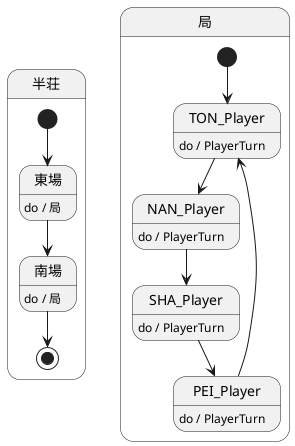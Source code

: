 @startuml{状態遷移図game.png}

' --> 下
' -> 右

state 半荘{
  [*] --> 東場
  東場 --> 南場
  南場 --> [*]

  東場 : do / 局
  南場 : do / 局
}

state 局{
  [*] --> TON_Player
  TON_Player --> NAN_Player
  NAN_Player --> SHA_Player
  SHA_Player --> PEI_Player
  PEI_Player --> TON_Player  

  TON_Player : do / PlayerTurn
  NAN_Player : do / PlayerTurn
  SHA_Player : do / PlayerTurn
  PEI_Player : do / PlayerTurn
}


@enduml
